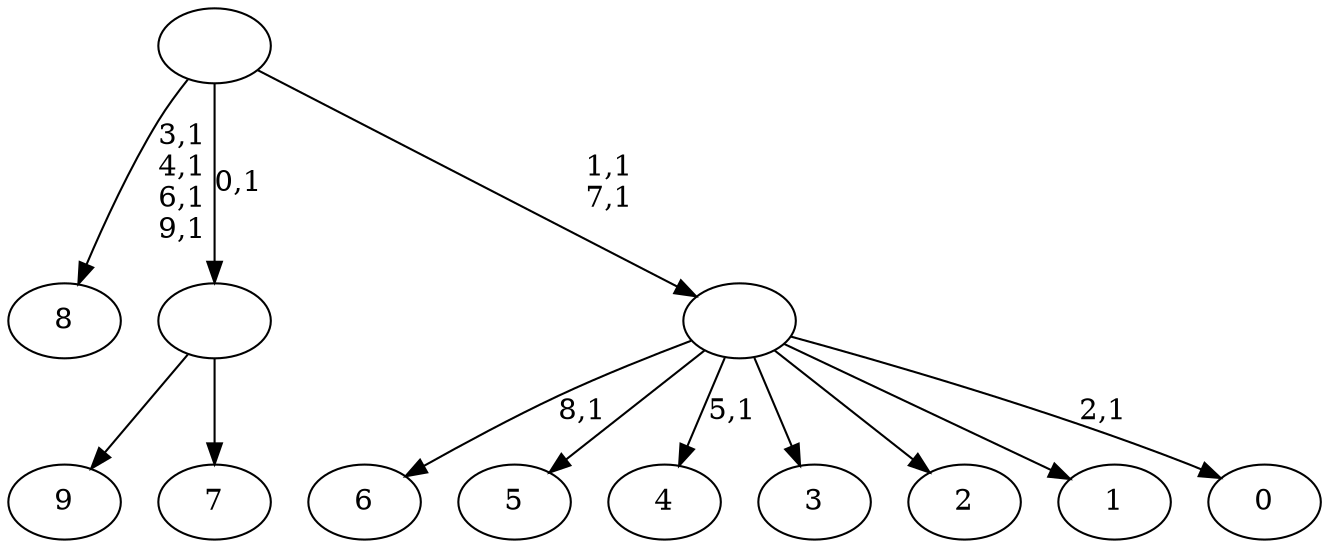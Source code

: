 digraph T {
	20 [label="9"]
	19 [label="8"]
	14 [label="7"]
	13 [label=""]
	12 [label="6"]
	10 [label="5"]
	9 [label="4"]
	7 [label="3"]
	6 [label="2"]
	5 [label="1"]
	4 [label="0"]
	2 [label=""]
	0 [label=""]
	13 -> 20 [label=""]
	13 -> 14 [label=""]
	2 -> 4 [label="2,1"]
	2 -> 9 [label="5,1"]
	2 -> 12 [label="8,1"]
	2 -> 10 [label=""]
	2 -> 7 [label=""]
	2 -> 6 [label=""]
	2 -> 5 [label=""]
	0 -> 2 [label="1,1\n7,1"]
	0 -> 19 [label="3,1\n4,1\n6,1\n9,1"]
	0 -> 13 [label="0,1"]
}
